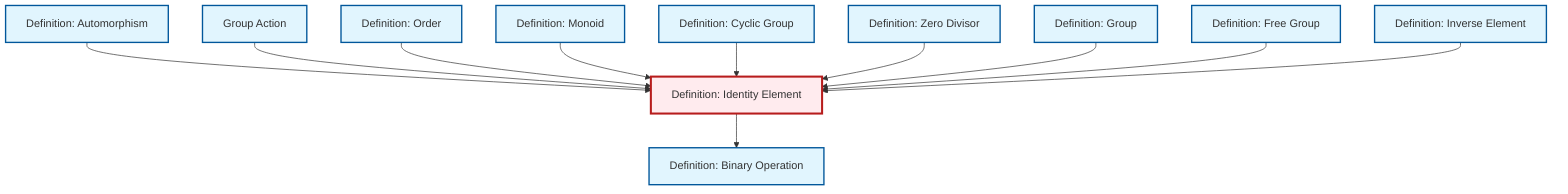 graph TD
    classDef definition fill:#e1f5fe,stroke:#01579b,stroke-width:2px
    classDef theorem fill:#f3e5f5,stroke:#4a148c,stroke-width:2px
    classDef axiom fill:#fff3e0,stroke:#e65100,stroke-width:2px
    classDef example fill:#e8f5e9,stroke:#1b5e20,stroke-width:2px
    classDef current fill:#ffebee,stroke:#b71c1c,stroke-width:3px
    def-free-group["Definition: Free Group"]:::definition
    def-binary-operation["Definition: Binary Operation"]:::definition
    def-automorphism["Definition: Automorphism"]:::definition
    def-group-action["Group Action"]:::definition
    def-monoid["Definition: Monoid"]:::definition
    def-group["Definition: Group"]:::definition
    def-order["Definition: Order"]:::definition
    def-cyclic-group["Definition: Cyclic Group"]:::definition
    def-inverse-element["Definition: Inverse Element"]:::definition
    def-zero-divisor["Definition: Zero Divisor"]:::definition
    def-identity-element["Definition: Identity Element"]:::definition
    def-automorphism --> def-identity-element
    def-group-action --> def-identity-element
    def-order --> def-identity-element
    def-monoid --> def-identity-element
    def-cyclic-group --> def-identity-element
    def-identity-element --> def-binary-operation
    def-zero-divisor --> def-identity-element
    def-group --> def-identity-element
    def-free-group --> def-identity-element
    def-inverse-element --> def-identity-element
    class def-identity-element current